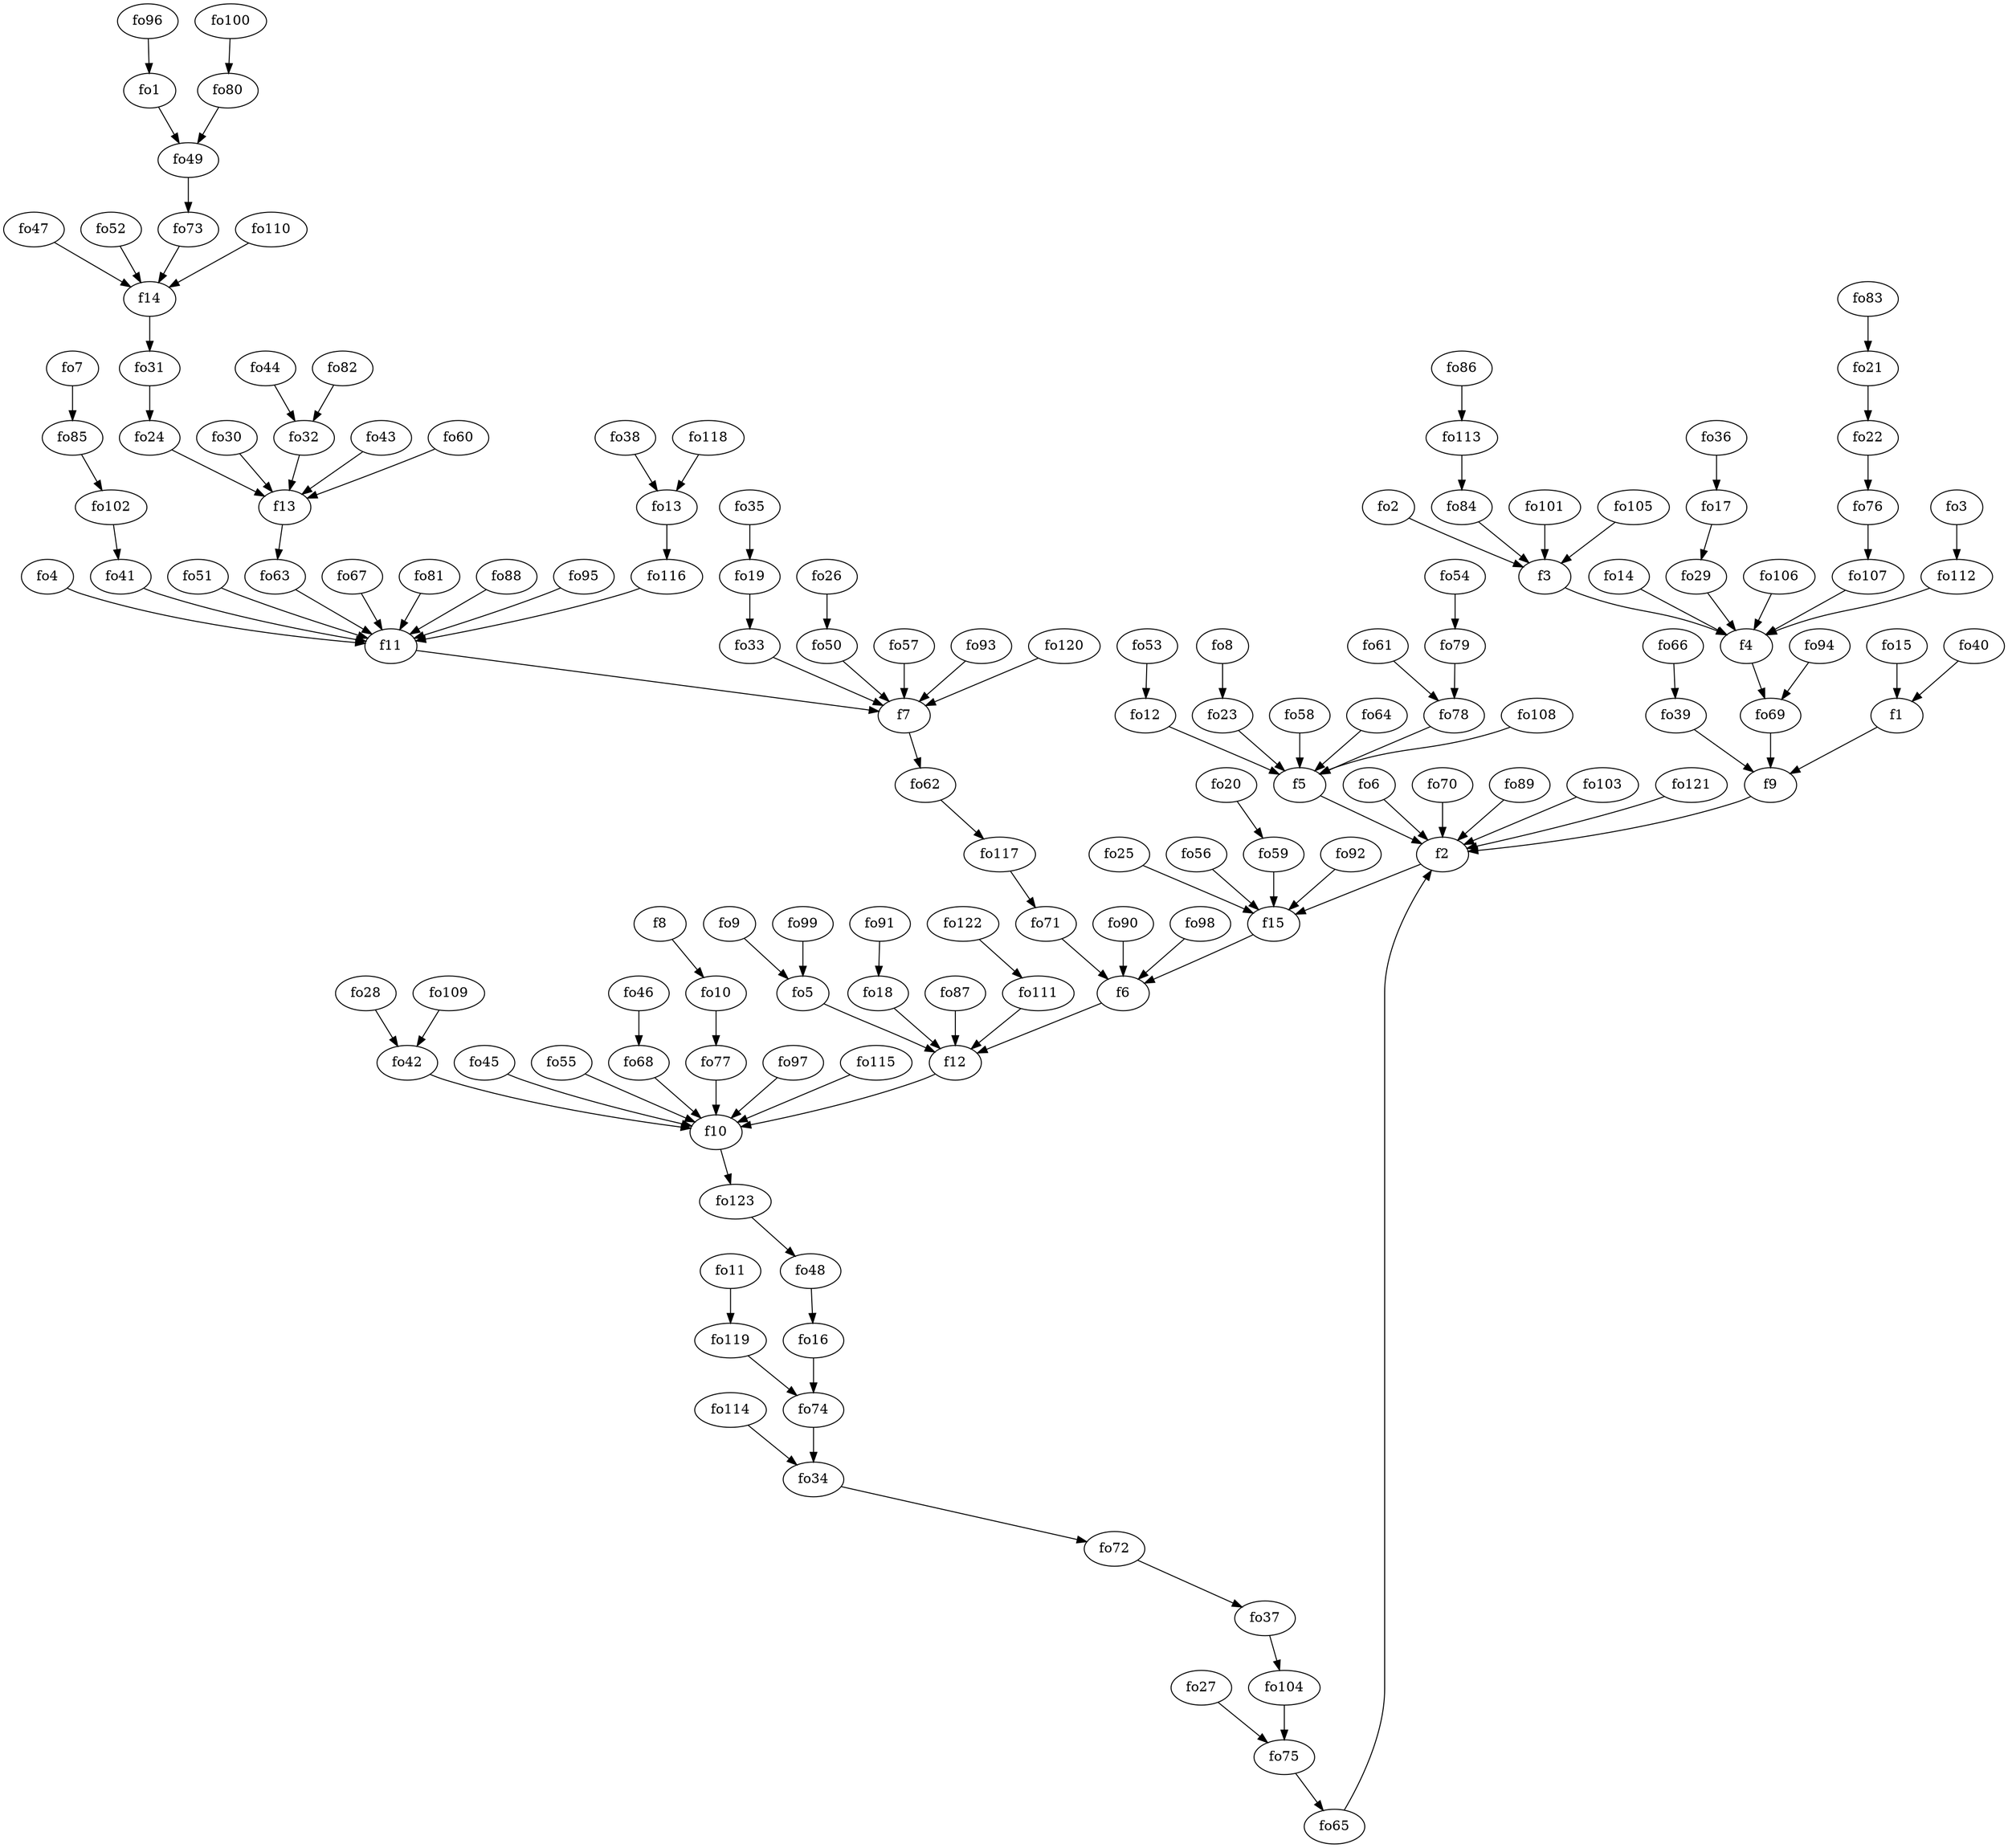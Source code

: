 strict digraph  {
f1;
f2;
f3;
f4;
f5;
f6;
f7;
f8;
f9;
f10;
f11;
f12;
f13;
f14;
f15;
fo1;
fo2;
fo3;
fo4;
fo5;
fo6;
fo7;
fo8;
fo9;
fo10;
fo11;
fo12;
fo13;
fo14;
fo15;
fo16;
fo17;
fo18;
fo19;
fo20;
fo21;
fo22;
fo23;
fo24;
fo25;
fo26;
fo27;
fo28;
fo29;
fo30;
fo31;
fo32;
fo33;
fo34;
fo35;
fo36;
fo37;
fo38;
fo39;
fo40;
fo41;
fo42;
fo43;
fo44;
fo45;
fo46;
fo47;
fo48;
fo49;
fo50;
fo51;
fo52;
fo53;
fo54;
fo55;
fo56;
fo57;
fo58;
fo59;
fo60;
fo61;
fo62;
fo63;
fo64;
fo65;
fo66;
fo67;
fo68;
fo69;
fo70;
fo71;
fo72;
fo73;
fo74;
fo75;
fo76;
fo77;
fo78;
fo79;
fo80;
fo81;
fo82;
fo83;
fo84;
fo85;
fo86;
fo87;
fo88;
fo89;
fo90;
fo91;
fo92;
fo93;
fo94;
fo95;
fo96;
fo97;
fo98;
fo99;
fo100;
fo101;
fo102;
fo103;
fo104;
fo105;
fo106;
fo107;
fo108;
fo109;
fo110;
fo111;
fo112;
fo113;
fo114;
fo115;
fo116;
fo117;
fo118;
fo119;
fo120;
fo121;
fo122;
fo123;
f1 -> f9  [weight=2];
f2 -> f15  [weight=2];
f3 -> f4  [weight=2];
f4 -> fo69  [weight=2];
f5 -> f2  [weight=2];
f6 -> f12  [weight=2];
f7 -> fo62  [weight=2];
f8 -> fo10  [weight=2];
f9 -> f2  [weight=2];
f10 -> fo123  [weight=2];
f11 -> f7  [weight=2];
f12 -> f10  [weight=2];
f13 -> fo63  [weight=2];
f14 -> fo31  [weight=2];
f15 -> f6  [weight=2];
fo1 -> fo49  [weight=2];
fo2 -> f3  [weight=2];
fo3 -> fo112  [weight=2];
fo4 -> f11  [weight=2];
fo5 -> f12  [weight=2];
fo6 -> f2  [weight=2];
fo7 -> fo85  [weight=2];
fo8 -> fo23  [weight=2];
fo9 -> fo5  [weight=2];
fo10 -> fo77  [weight=2];
fo11 -> fo119  [weight=2];
fo12 -> f5  [weight=2];
fo13 -> fo116  [weight=2];
fo14 -> f4  [weight=2];
fo15 -> f1  [weight=2];
fo16 -> fo74  [weight=2];
fo17 -> fo29  [weight=2];
fo18 -> f12  [weight=2];
fo19 -> fo33  [weight=2];
fo20 -> fo59  [weight=2];
fo21 -> fo22  [weight=2];
fo22 -> fo76  [weight=2];
fo23 -> f5  [weight=2];
fo24 -> f13  [weight=2];
fo25 -> f15  [weight=2];
fo26 -> fo50  [weight=2];
fo27 -> fo75  [weight=2];
fo28 -> fo42  [weight=2];
fo29 -> f4  [weight=2];
fo30 -> f13  [weight=2];
fo31 -> fo24  [weight=2];
fo32 -> f13  [weight=2];
fo33 -> f7  [weight=2];
fo34 -> fo72  [weight=2];
fo35 -> fo19  [weight=2];
fo36 -> fo17  [weight=2];
fo37 -> fo104  [weight=2];
fo38 -> fo13  [weight=2];
fo39 -> f9  [weight=2];
fo40 -> f1  [weight=2];
fo41 -> f11  [weight=2];
fo42 -> f10  [weight=2];
fo43 -> f13  [weight=2];
fo44 -> fo32  [weight=2];
fo45 -> f10  [weight=2];
fo46 -> fo68  [weight=2];
fo47 -> f14  [weight=2];
fo48 -> fo16  [weight=2];
fo49 -> fo73  [weight=2];
fo50 -> f7  [weight=2];
fo51 -> f11  [weight=2];
fo52 -> f14  [weight=2];
fo53 -> fo12  [weight=2];
fo54 -> fo79  [weight=2];
fo55 -> f10  [weight=2];
fo56 -> f15  [weight=2];
fo57 -> f7  [weight=2];
fo58 -> f5  [weight=2];
fo59 -> f15  [weight=2];
fo60 -> f13  [weight=2];
fo61 -> fo78  [weight=2];
fo62 -> fo117  [weight=2];
fo63 -> f11  [weight=2];
fo64 -> f5  [weight=2];
fo65 -> f2  [weight=2];
fo66 -> fo39  [weight=2];
fo67 -> f11  [weight=2];
fo68 -> f10  [weight=2];
fo69 -> f9  [weight=2];
fo70 -> f2  [weight=2];
fo71 -> f6  [weight=2];
fo72 -> fo37  [weight=2];
fo73 -> f14  [weight=2];
fo74 -> fo34  [weight=2];
fo75 -> fo65  [weight=2];
fo76 -> fo107  [weight=2];
fo77 -> f10  [weight=2];
fo78 -> f5  [weight=2];
fo79 -> fo78  [weight=2];
fo80 -> fo49  [weight=2];
fo81 -> f11  [weight=2];
fo82 -> fo32  [weight=2];
fo83 -> fo21  [weight=2];
fo84 -> f3  [weight=2];
fo85 -> fo102  [weight=2];
fo86 -> fo113  [weight=2];
fo87 -> f12  [weight=2];
fo88 -> f11  [weight=2];
fo89 -> f2  [weight=2];
fo90 -> f6  [weight=2];
fo91 -> fo18  [weight=2];
fo92 -> f15  [weight=2];
fo93 -> f7  [weight=2];
fo94 -> fo69  [weight=2];
fo95 -> f11  [weight=2];
fo96 -> fo1  [weight=2];
fo97 -> f10  [weight=2];
fo98 -> f6  [weight=2];
fo99 -> fo5  [weight=2];
fo100 -> fo80  [weight=2];
fo101 -> f3  [weight=2];
fo102 -> fo41  [weight=2];
fo103 -> f2  [weight=2];
fo104 -> fo75  [weight=2];
fo105 -> f3  [weight=2];
fo106 -> f4  [weight=2];
fo107 -> f4  [weight=2];
fo108 -> f5  [weight=2];
fo109 -> fo42  [weight=2];
fo110 -> f14  [weight=2];
fo111 -> f12  [weight=2];
fo112 -> f4  [weight=2];
fo113 -> fo84  [weight=2];
fo114 -> fo34  [weight=2];
fo115 -> f10  [weight=2];
fo116 -> f11  [weight=2];
fo117 -> fo71  [weight=2];
fo118 -> fo13  [weight=2];
fo119 -> fo74  [weight=2];
fo120 -> f7  [weight=2];
fo121 -> f2  [weight=2];
fo122 -> fo111  [weight=2];
fo123 -> fo48  [weight=2];
}
